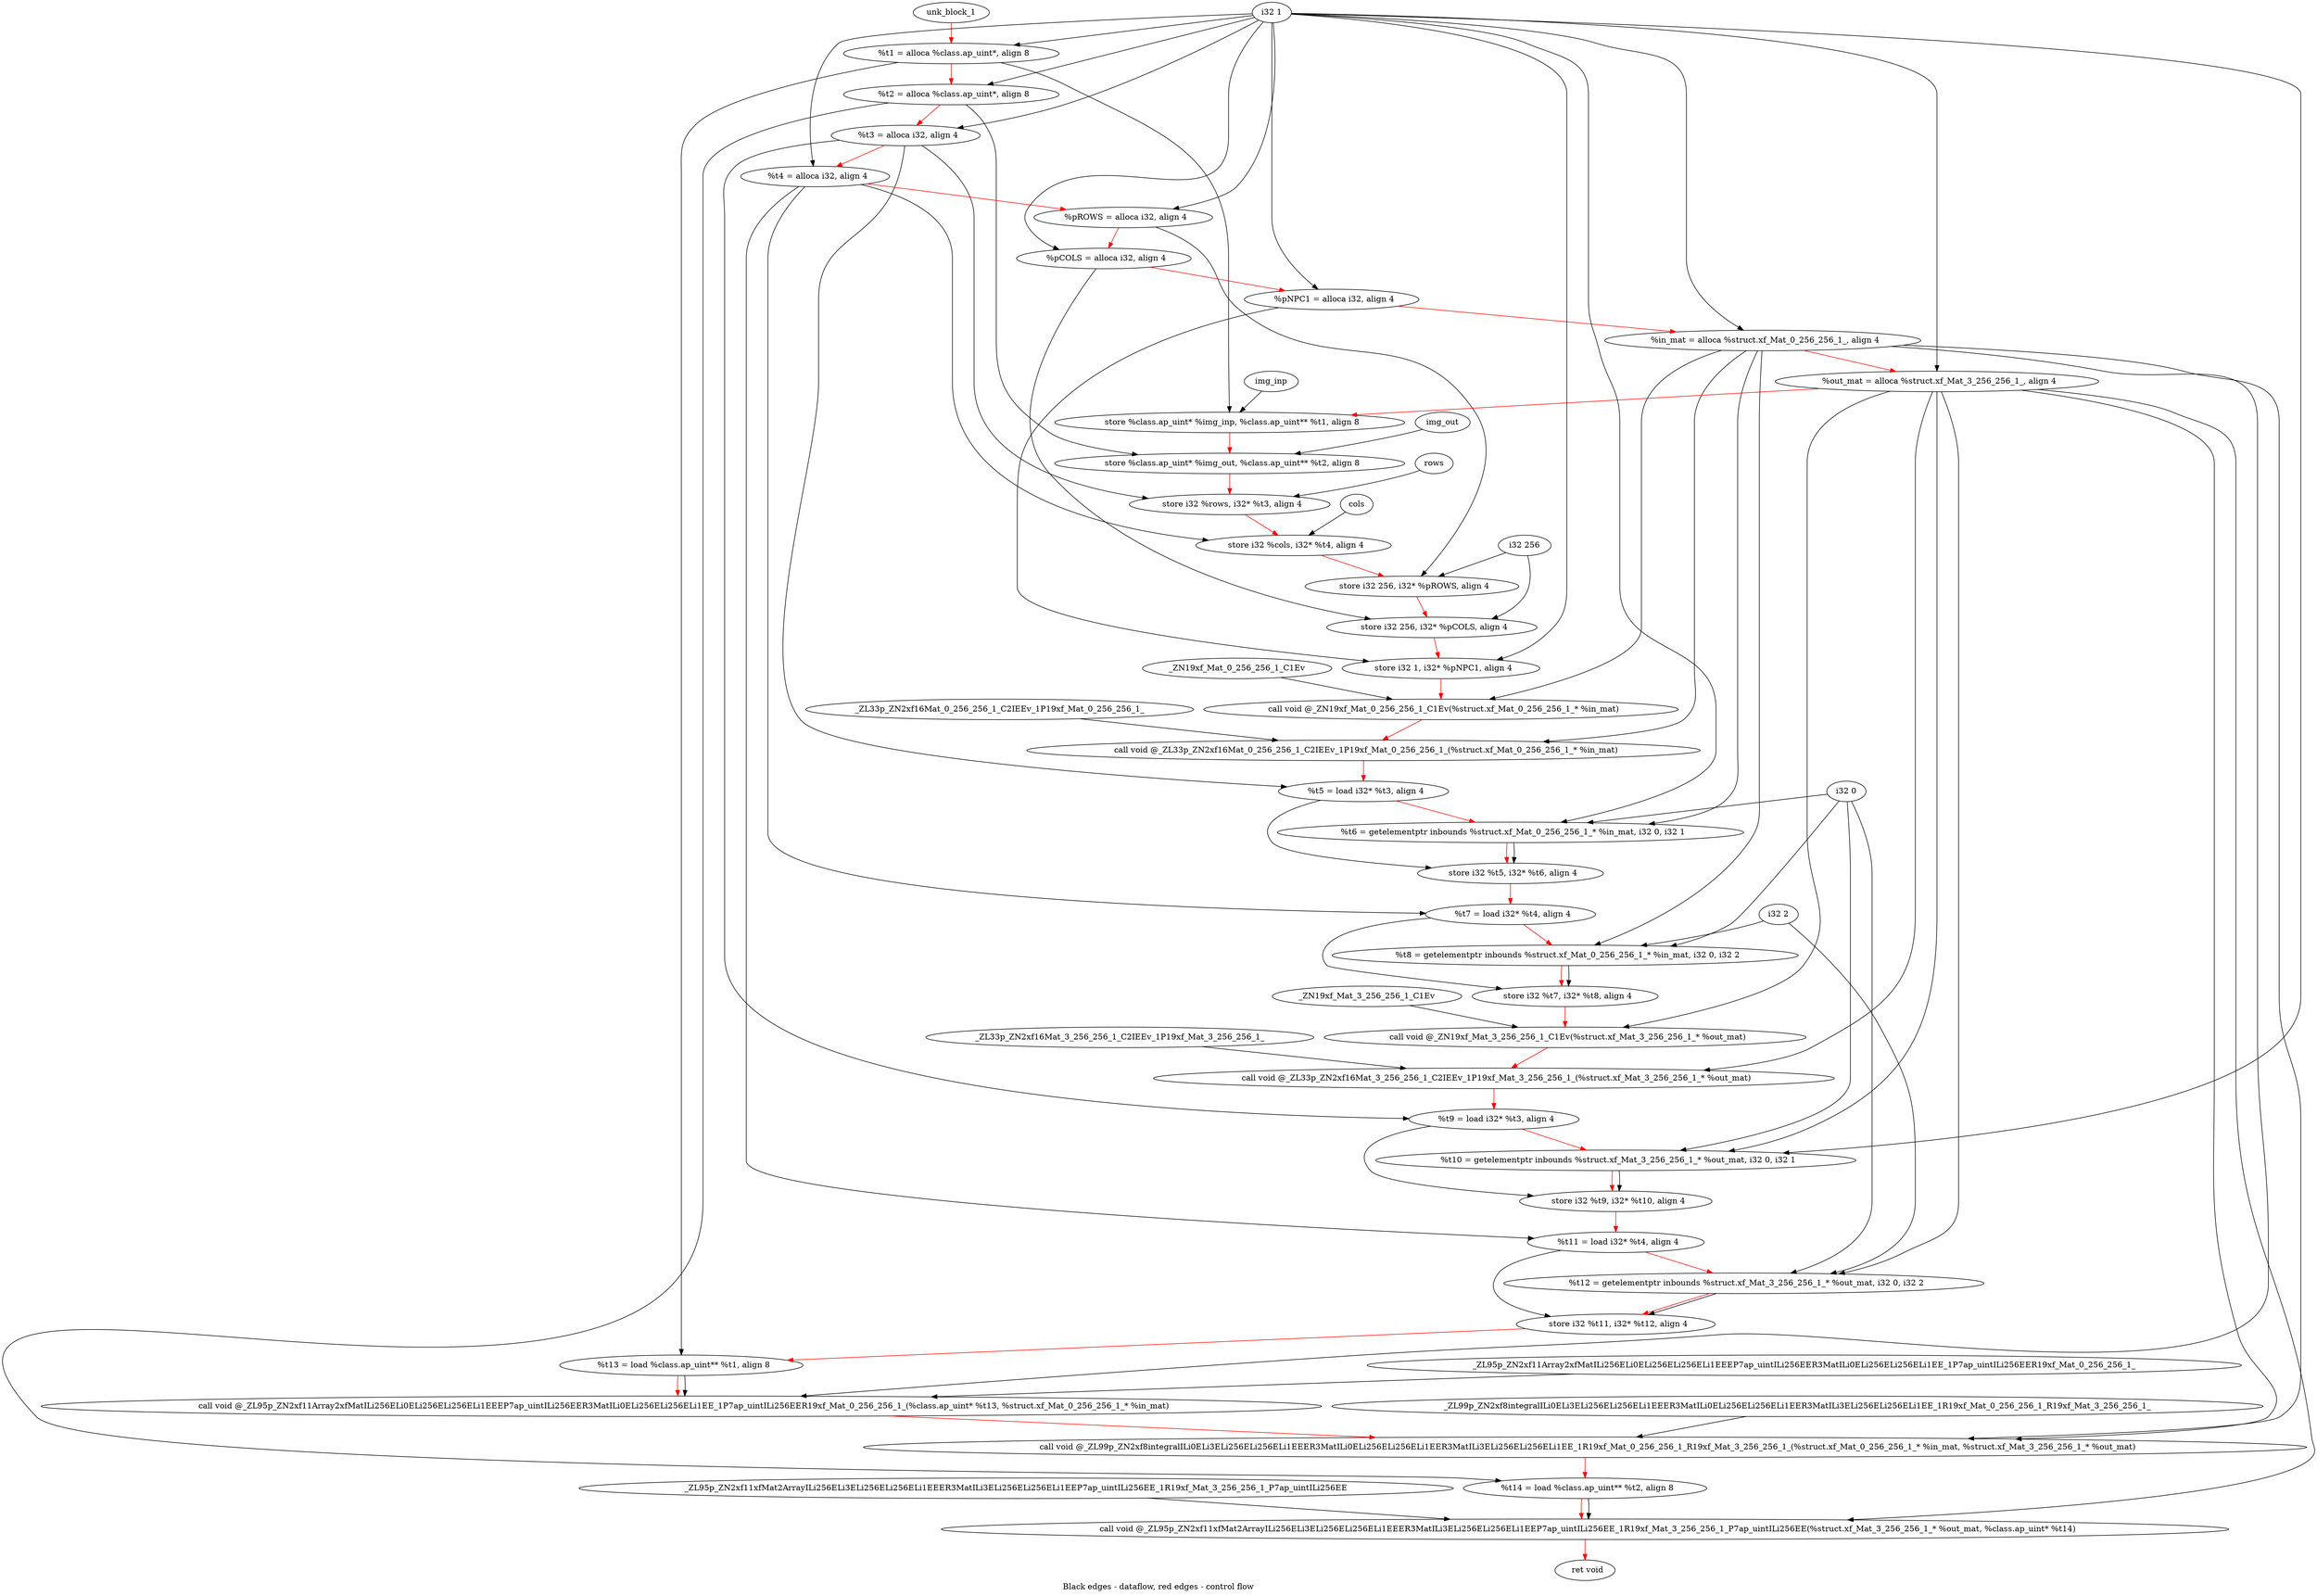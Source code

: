 digraph G {
compound=true
label="Black edges - dataflow, red edges - control flow"
"t1" [label="  %t1 = alloca %class.ap_uint*, align 8"]
"t2" [label="  %t2 = alloca %class.ap_uint*, align 8"]
"t3" [label="  %t3 = alloca i32, align 4"]
"t4" [label="  %t4 = alloca i32, align 4"]
"pROWS" [label="  %pROWS = alloca i32, align 4"]
"pCOLS" [label="  %pCOLS = alloca i32, align 4"]
"pNPC1" [label="  %pNPC1 = alloca i32, align 4"]
"in_mat" [label="  %in_mat = alloca %struct.xf_Mat_0_256_256_1_, align 4"]
"out_mat" [label="  %out_mat = alloca %struct.xf_Mat_3_256_256_1_, align 4"]
"_1" [label="  store %class.ap_uint* %img_inp, %class.ap_uint** %t1, align 8"]
"_2" [label="  store %class.ap_uint* %img_out, %class.ap_uint** %t2, align 8"]
"_3" [label="  store i32 %rows, i32* %t3, align 4"]
"_4" [label="  store i32 %cols, i32* %t4, align 4"]
"_5" [label="  store i32 256, i32* %pROWS, align 4"]
"_6" [label="  store i32 256, i32* %pCOLS, align 4"]
"_7" [label="  store i32 1, i32* %pNPC1, align 4"]
"_8" [label="  call void @_ZN19xf_Mat_0_256_256_1_C1Ev(%struct.xf_Mat_0_256_256_1_* %in_mat)"]
"_9" [label="  call void @_ZL33p_ZN2xf16Mat_0_256_256_1_C2IEEv_1P19xf_Mat_0_256_256_1_(%struct.xf_Mat_0_256_256_1_* %in_mat)"]
"t5" [label="  %t5 = load i32* %t3, align 4"]
"t6" [label="  %t6 = getelementptr inbounds %struct.xf_Mat_0_256_256_1_* %in_mat, i32 0, i32 1"]
"_10" [label="  store i32 %t5, i32* %t6, align 4"]
"t7" [label="  %t7 = load i32* %t4, align 4"]
"t8" [label="  %t8 = getelementptr inbounds %struct.xf_Mat_0_256_256_1_* %in_mat, i32 0, i32 2"]
"_11" [label="  store i32 %t7, i32* %t8, align 4"]
"_12" [label="  call void @_ZN19xf_Mat_3_256_256_1_C1Ev(%struct.xf_Mat_3_256_256_1_* %out_mat)"]
"_13" [label="  call void @_ZL33p_ZN2xf16Mat_3_256_256_1_C2IEEv_1P19xf_Mat_3_256_256_1_(%struct.xf_Mat_3_256_256_1_* %out_mat)"]
"t9" [label="  %t9 = load i32* %t3, align 4"]
"t10" [label="  %t10 = getelementptr inbounds %struct.xf_Mat_3_256_256_1_* %out_mat, i32 0, i32 1"]
"_14" [label="  store i32 %t9, i32* %t10, align 4"]
"t11" [label="  %t11 = load i32* %t4, align 4"]
"t12" [label="  %t12 = getelementptr inbounds %struct.xf_Mat_3_256_256_1_* %out_mat, i32 0, i32 2"]
"_15" [label="  store i32 %t11, i32* %t12, align 4"]
"t13" [label="  %t13 = load %class.ap_uint** %t1, align 8"]
"_16" [label="  call void @_ZL95p_ZN2xf11Array2xfMatILi256ELi0ELi256ELi256ELi1EEEP7ap_uintILi256EER3MatILi0ELi256ELi256ELi1EE_1P7ap_uintILi256EER19xf_Mat_0_256_256_1_(%class.ap_uint* %t13, %struct.xf_Mat_0_256_256_1_* %in_mat)"]
"_17" [label="  call void @_ZL99p_ZN2xf8integralILi0ELi3ELi256ELi256ELi1EEER3MatILi0ELi256ELi256ELi1EER3MatILi3ELi256ELi256ELi1EE_1R19xf_Mat_0_256_256_1_R19xf_Mat_3_256_256_1_(%struct.xf_Mat_0_256_256_1_* %in_mat, %struct.xf_Mat_3_256_256_1_* %out_mat)"]
"t14" [label="  %t14 = load %class.ap_uint** %t2, align 8"]
"_18" [label="  call void @_ZL95p_ZN2xf11xfMat2ArrayILi256ELi3ELi256ELi256ELi1EEER3MatILi3ELi256ELi256ELi1EEP7ap_uintILi256EE_1R19xf_Mat_3_256_256_1_P7ap_uintILi256EE(%struct.xf_Mat_3_256_256_1_* %out_mat, %class.ap_uint* %t14)"]
"_19" [label="  ret void"]
"unk_block_1" -> "t1"[color=red]
"i32 1" -> "t1"
"t1" -> "t2"[color=red weight=2]
"i32 1" -> "t2"
"t2" -> "t3"[color=red weight=2]
"i32 1" -> "t3"
"t3" -> "t4"[color=red weight=2]
"i32 1" -> "t4"
"t4" -> "pROWS"[color=red weight=2]
"i32 1" -> "pROWS"
"pROWS" -> "pCOLS"[color=red weight=2]
"i32 1" -> "pCOLS"
"pCOLS" -> "pNPC1"[color=red weight=2]
"i32 1" -> "pNPC1"
"pNPC1" -> "in_mat"[color=red weight=2]
"i32 1" -> "in_mat"
"in_mat" -> "out_mat"[color=red weight=2]
"i32 1" -> "out_mat"
"out_mat" -> "_1"[color=red weight=2]
"img_inp" -> "_1"
"t1" -> "_1"
"_1" -> "_2"[color=red weight=2]
"img_out" -> "_2"
"t2" -> "_2"
"_2" -> "_3"[color=red weight=2]
"rows" -> "_3"
"t3" -> "_3"
"_3" -> "_4"[color=red weight=2]
"cols" -> "_4"
"t4" -> "_4"
"_4" -> "_5"[color=red weight=2]
"i32 256" -> "_5"
"pROWS" -> "_5"
"_5" -> "_6"[color=red weight=2]
"i32 256" -> "_6"
"pCOLS" -> "_6"
"_6" -> "_7"[color=red weight=2]
"i32 1" -> "_7"
"pNPC1" -> "_7"
"_7" -> "_8"[color=red weight=2]
"in_mat" -> "_8"
"_ZN19xf_Mat_0_256_256_1_C1Ev" -> "_8"
"_8" -> "_9"[color=red weight=2]
"in_mat" -> "_9"
"_ZL33p_ZN2xf16Mat_0_256_256_1_C2IEEv_1P19xf_Mat_0_256_256_1_" -> "_9"
"_9" -> "t5"[color=red weight=2]
"t3" -> "t5"
"t5" -> "t6"[color=red weight=2]
"in_mat" -> "t6"
"i32 0" -> "t6"
"i32 1" -> "t6"
"t6" -> "_10"[color=red weight=2]
"t5" -> "_10"
"t6" -> "_10"
"_10" -> "t7"[color=red weight=2]
"t4" -> "t7"
"t7" -> "t8"[color=red weight=2]
"in_mat" -> "t8"
"i32 0" -> "t8"
"i32 2" -> "t8"
"t8" -> "_11"[color=red weight=2]
"t7" -> "_11"
"t8" -> "_11"
"_11" -> "_12"[color=red weight=2]
"out_mat" -> "_12"
"_ZN19xf_Mat_3_256_256_1_C1Ev" -> "_12"
"_12" -> "_13"[color=red weight=2]
"out_mat" -> "_13"
"_ZL33p_ZN2xf16Mat_3_256_256_1_C2IEEv_1P19xf_Mat_3_256_256_1_" -> "_13"
"_13" -> "t9"[color=red weight=2]
"t3" -> "t9"
"t9" -> "t10"[color=red weight=2]
"out_mat" -> "t10"
"i32 0" -> "t10"
"i32 1" -> "t10"
"t10" -> "_14"[color=red weight=2]
"t9" -> "_14"
"t10" -> "_14"
"_14" -> "t11"[color=red weight=2]
"t4" -> "t11"
"t11" -> "t12"[color=red weight=2]
"out_mat" -> "t12"
"i32 0" -> "t12"
"i32 2" -> "t12"
"t12" -> "_15"[color=red weight=2]
"t11" -> "_15"
"t12" -> "_15"
"_15" -> "t13"[color=red weight=2]
"t1" -> "t13"
"t13" -> "_16"[color=red weight=2]
"t13" -> "_16"
"in_mat" -> "_16"
"_ZL95p_ZN2xf11Array2xfMatILi256ELi0ELi256ELi256ELi1EEEP7ap_uintILi256EER3MatILi0ELi256ELi256ELi1EE_1P7ap_uintILi256EER19xf_Mat_0_256_256_1_" -> "_16"
"_16" -> "_17"[color=red weight=2]
"in_mat" -> "_17"
"out_mat" -> "_17"
"_ZL99p_ZN2xf8integralILi0ELi3ELi256ELi256ELi1EEER3MatILi0ELi256ELi256ELi1EER3MatILi3ELi256ELi256ELi1EE_1R19xf_Mat_0_256_256_1_R19xf_Mat_3_256_256_1_" -> "_17"
"_17" -> "t14"[color=red weight=2]
"t2" -> "t14"
"t14" -> "_18"[color=red weight=2]
"out_mat" -> "_18"
"t14" -> "_18"
"_ZL95p_ZN2xf11xfMat2ArrayILi256ELi3ELi256ELi256ELi1EEER3MatILi3ELi256ELi256ELi1EEP7ap_uintILi256EE_1R19xf_Mat_3_256_256_1_P7ap_uintILi256EE" -> "_18"
"_18" -> "_19"[color=red weight=2]

}
